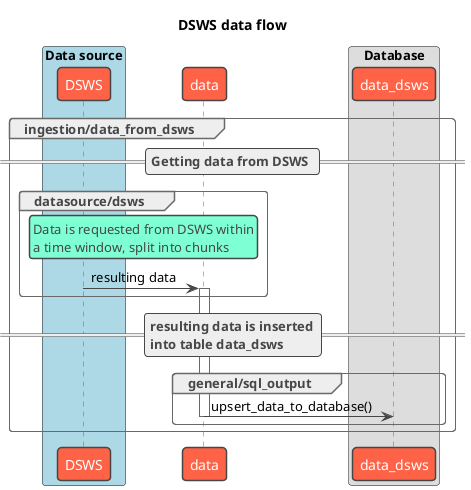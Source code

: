 @startuml dsws

title "DSWS data flow"

!theme vibrant

skinparam shadowing false
skinparam defaultFontName Ubuntu

box "Data source" #LightBlue
participant DSWS
end box
participant data
box "Database"
participant data_dsws

group ingestion/data_from_dsws
    == Getting data from DSWS ==

    group datasource/dsws
        rnote over DSWS, data
        Data is requested from DSWS within
        a time window, split into chunks
        end note

        DSWS -> data : resulting data
        activate data
    end

    == resulting data is inserted\ninto table data_dsws ==

    group general/sql_output
        data -> data_dsws : upsert_data_to_database()
        deactivate data
    end

end

@enduml
